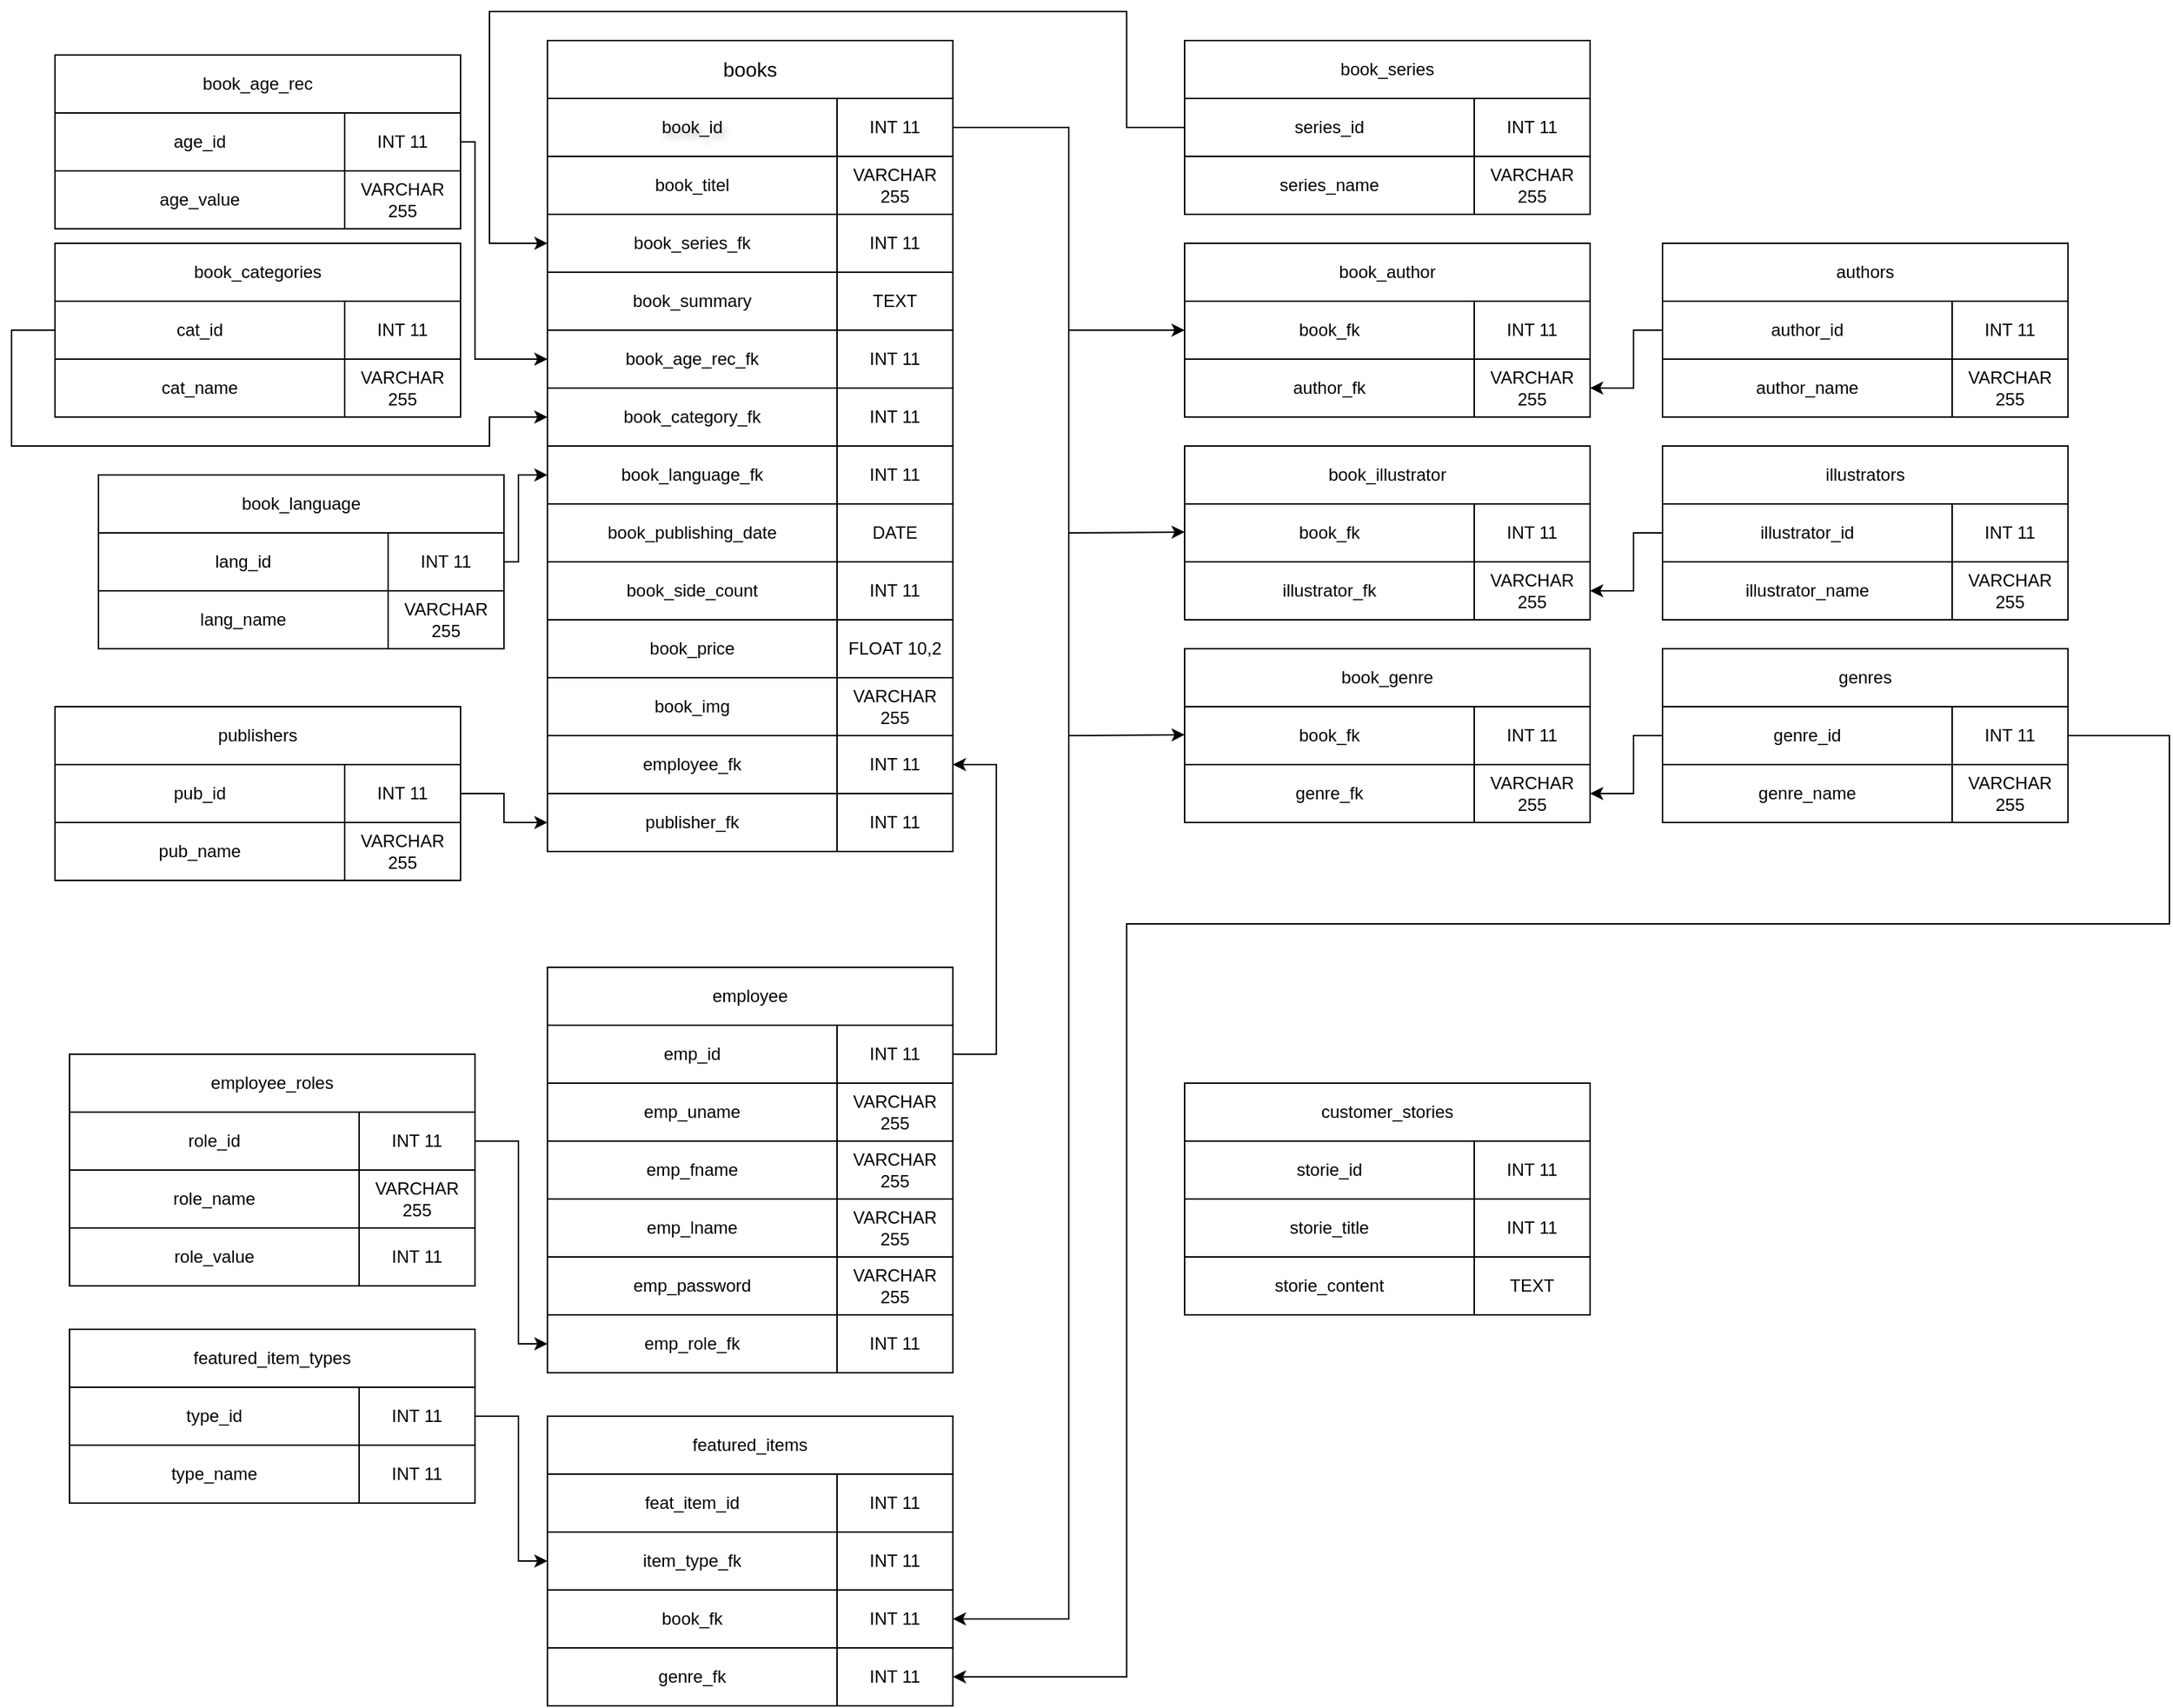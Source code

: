 <mxfile version="24.8.4">
  <diagram name="Page-1" id="GM40dVbvfgNcXeAkodNv">
    <mxGraphModel dx="1985" dy="929" grid="1" gridSize="10" guides="1" tooltips="1" connect="1" arrows="1" fold="1" page="1" pageScale="1" pageWidth="827" pageHeight="1169" math="0" shadow="0">
      <root>
        <mxCell id="0" />
        <mxCell id="1" parent="0" />
        <mxCell id="lu-ZIFMta7nP-iSTY2ae-159" value="" style="rounded=0;whiteSpace=wrap;html=1;" vertex="1" parent="1">
          <mxGeometry x="420" y="110" width="280" height="560" as="geometry" />
        </mxCell>
        <mxCell id="lu-ZIFMta7nP-iSTY2ae-160" value="&lt;font style=&quot;font-size: 14px;&quot;&gt;books&lt;/font&gt;" style="rounded=0;whiteSpace=wrap;html=1;movable=1;resizable=1;rotatable=1;deletable=1;editable=1;locked=0;connectable=1;" vertex="1" parent="1">
          <mxGeometry x="420" y="110" width="280" height="40" as="geometry" />
        </mxCell>
        <mxCell id="lu-ZIFMta7nP-iSTY2ae-161" value="book_id" style="rounded=0;whiteSpace=wrap;html=1;movable=1;resizable=1;rotatable=1;deletable=1;editable=1;locked=0;connectable=1;fontColor=#000000;textShadow=1;" vertex="1" parent="1">
          <mxGeometry x="420" y="150" width="200" height="40" as="geometry" />
        </mxCell>
        <mxCell id="lu-ZIFMta7nP-iSTY2ae-162" value="INT 11" style="rounded=0;whiteSpace=wrap;html=1;movable=1;resizable=1;rotatable=1;deletable=1;editable=1;locked=0;connectable=1;" vertex="1" parent="1">
          <mxGeometry x="620" y="150" width="80" height="40" as="geometry" />
        </mxCell>
        <mxCell id="lu-ZIFMta7nP-iSTY2ae-163" value="book_titel" style="rounded=0;whiteSpace=wrap;html=1;movable=1;resizable=1;rotatable=1;deletable=1;editable=1;locked=0;connectable=1;" vertex="1" parent="1">
          <mxGeometry x="420" y="190" width="200" height="40" as="geometry" />
        </mxCell>
        <mxCell id="lu-ZIFMta7nP-iSTY2ae-164" value="VARCHAR 255" style="rounded=0;whiteSpace=wrap;html=1;movable=1;resizable=1;rotatable=1;deletable=1;editable=1;locked=0;connectable=1;" vertex="1" parent="1">
          <mxGeometry x="620" y="190" width="80" height="40" as="geometry" />
        </mxCell>
        <mxCell id="lu-ZIFMta7nP-iSTY2ae-165" value="book_series_fk" style="rounded=0;whiteSpace=wrap;html=1;movable=1;resizable=1;rotatable=1;deletable=1;editable=1;locked=0;connectable=1;" vertex="1" parent="1">
          <mxGeometry x="420" y="230" width="200" height="40" as="geometry" />
        </mxCell>
        <mxCell id="lu-ZIFMta7nP-iSTY2ae-166" value="INT 11" style="rounded=0;whiteSpace=wrap;html=1;movable=1;resizable=1;rotatable=1;deletable=1;editable=1;locked=0;connectable=1;" vertex="1" parent="1">
          <mxGeometry x="620" y="230" width="80" height="40" as="geometry" />
        </mxCell>
        <mxCell id="lu-ZIFMta7nP-iSTY2ae-167" value="book_summary" style="rounded=0;whiteSpace=wrap;html=1;movable=1;resizable=1;rotatable=1;deletable=1;editable=1;locked=0;connectable=1;" vertex="1" parent="1">
          <mxGeometry x="420" y="270" width="200" height="40" as="geometry" />
        </mxCell>
        <mxCell id="lu-ZIFMta7nP-iSTY2ae-168" value="TEXT" style="rounded=0;whiteSpace=wrap;html=1;movable=1;resizable=1;rotatable=1;deletable=1;editable=1;locked=0;connectable=1;" vertex="1" parent="1">
          <mxGeometry x="620" y="270" width="80" height="40" as="geometry" />
        </mxCell>
        <mxCell id="lu-ZIFMta7nP-iSTY2ae-169" value="book_age_rec_fk" style="rounded=0;whiteSpace=wrap;html=1;movable=1;resizable=1;rotatable=1;deletable=1;editable=1;locked=0;connectable=1;" vertex="1" parent="1">
          <mxGeometry x="420" y="310" width="200" height="40" as="geometry" />
        </mxCell>
        <mxCell id="lu-ZIFMta7nP-iSTY2ae-170" value="INT 11" style="rounded=0;whiteSpace=wrap;html=1;movable=1;resizable=1;rotatable=1;deletable=1;editable=1;locked=0;connectable=1;" vertex="1" parent="1">
          <mxGeometry x="620" y="310" width="80" height="40" as="geometry" />
        </mxCell>
        <mxCell id="lu-ZIFMta7nP-iSTY2ae-171" value="book_category_fk" style="rounded=0;whiteSpace=wrap;html=1;movable=1;resizable=1;rotatable=1;deletable=1;editable=1;locked=0;connectable=1;" vertex="1" parent="1">
          <mxGeometry x="420" y="350" width="200" height="40" as="geometry" />
        </mxCell>
        <mxCell id="lu-ZIFMta7nP-iSTY2ae-172" value="INT 11" style="rounded=0;whiteSpace=wrap;html=1;movable=1;resizable=1;rotatable=1;deletable=1;editable=1;locked=0;connectable=1;" vertex="1" parent="1">
          <mxGeometry x="620" y="350" width="80" height="40" as="geometry" />
        </mxCell>
        <mxCell id="lu-ZIFMta7nP-iSTY2ae-173" value="book_language_fk" style="rounded=0;whiteSpace=wrap;html=1;movable=1;resizable=1;rotatable=1;deletable=1;editable=1;locked=0;connectable=1;" vertex="1" parent="1">
          <mxGeometry x="420" y="390" width="200" height="40" as="geometry" />
        </mxCell>
        <mxCell id="lu-ZIFMta7nP-iSTY2ae-174" value="INT 11" style="rounded=0;whiteSpace=wrap;html=1;movable=1;resizable=1;rotatable=1;deletable=1;editable=1;locked=0;connectable=1;" vertex="1" parent="1">
          <mxGeometry x="620" y="390" width="80" height="40" as="geometry" />
        </mxCell>
        <mxCell id="lu-ZIFMta7nP-iSTY2ae-175" value="book_publishing_date" style="rounded=0;whiteSpace=wrap;html=1;movable=1;resizable=1;rotatable=1;deletable=1;editable=1;locked=0;connectable=1;" vertex="1" parent="1">
          <mxGeometry x="420" y="430" width="200" height="40" as="geometry" />
        </mxCell>
        <mxCell id="lu-ZIFMta7nP-iSTY2ae-176" value="DATE" style="rounded=0;whiteSpace=wrap;html=1;movable=1;resizable=1;rotatable=1;deletable=1;editable=1;locked=0;connectable=1;" vertex="1" parent="1">
          <mxGeometry x="620" y="430" width="80" height="40" as="geometry" />
        </mxCell>
        <mxCell id="lu-ZIFMta7nP-iSTY2ae-177" value="book_side_count" style="rounded=0;whiteSpace=wrap;html=1;movable=1;resizable=1;rotatable=1;deletable=1;editable=1;locked=0;connectable=1;" vertex="1" parent="1">
          <mxGeometry x="420" y="470" width="200" height="40" as="geometry" />
        </mxCell>
        <mxCell id="lu-ZIFMta7nP-iSTY2ae-178" value="INT 11" style="rounded=0;whiteSpace=wrap;html=1;movable=1;resizable=1;rotatable=1;deletable=1;editable=1;locked=0;connectable=1;" vertex="1" parent="1">
          <mxGeometry x="620" y="470" width="80" height="40" as="geometry" />
        </mxCell>
        <mxCell id="lu-ZIFMta7nP-iSTY2ae-179" value="book_price" style="rounded=0;whiteSpace=wrap;html=1;movable=1;resizable=1;rotatable=1;deletable=1;editable=1;locked=0;connectable=1;" vertex="1" parent="1">
          <mxGeometry x="420" y="510" width="200" height="40" as="geometry" />
        </mxCell>
        <mxCell id="lu-ZIFMta7nP-iSTY2ae-180" value="FLOAT 10,2" style="rounded=0;whiteSpace=wrap;html=1;movable=1;resizable=1;rotatable=1;deletable=1;editable=1;locked=0;connectable=1;" vertex="1" parent="1">
          <mxGeometry x="620" y="510" width="80" height="40" as="geometry" />
        </mxCell>
        <mxCell id="lu-ZIFMta7nP-iSTY2ae-181" value="book_img" style="rounded=0;whiteSpace=wrap;html=1;movable=1;resizable=1;rotatable=1;deletable=1;editable=1;locked=0;connectable=1;" vertex="1" parent="1">
          <mxGeometry x="420" y="550" width="200" height="40" as="geometry" />
        </mxCell>
        <mxCell id="lu-ZIFMta7nP-iSTY2ae-182" value="VARCHAR 255" style="rounded=0;whiteSpace=wrap;html=1;movable=1;resizable=1;rotatable=1;deletable=1;editable=1;locked=0;connectable=1;" vertex="1" parent="1">
          <mxGeometry x="620" y="550" width="80" height="40" as="geometry" />
        </mxCell>
        <mxCell id="lu-ZIFMta7nP-iSTY2ae-183" value="" style="rounded=0;whiteSpace=wrap;html=1;" vertex="1" parent="1">
          <mxGeometry x="860" y="110" width="280" height="120" as="geometry" />
        </mxCell>
        <mxCell id="lu-ZIFMta7nP-iSTY2ae-184" value="series_id" style="rounded=0;whiteSpace=wrap;html=1;" vertex="1" parent="1">
          <mxGeometry x="860" y="150" width="200" height="40" as="geometry" />
        </mxCell>
        <mxCell id="lu-ZIFMta7nP-iSTY2ae-185" value="book_series" style="rounded=0;whiteSpace=wrap;html=1;" vertex="1" parent="1">
          <mxGeometry x="860" y="110" width="280" height="40" as="geometry" />
        </mxCell>
        <mxCell id="lu-ZIFMta7nP-iSTY2ae-186" value="INT 11" style="rounded=0;whiteSpace=wrap;html=1;" vertex="1" parent="1">
          <mxGeometry x="1060" y="150" width="80" height="40" as="geometry" />
        </mxCell>
        <mxCell id="lu-ZIFMta7nP-iSTY2ae-187" value="series_name" style="rounded=0;whiteSpace=wrap;html=1;" vertex="1" parent="1">
          <mxGeometry x="860" y="190" width="200" height="40" as="geometry" />
        </mxCell>
        <mxCell id="lu-ZIFMta7nP-iSTY2ae-188" value="VARCHAR 255" style="rounded=0;whiteSpace=wrap;html=1;" vertex="1" parent="1">
          <mxGeometry x="1060" y="190" width="80" height="40" as="geometry" />
        </mxCell>
        <mxCell id="lu-ZIFMta7nP-iSTY2ae-189" value="" style="rounded=0;whiteSpace=wrap;html=1;" vertex="1" parent="1">
          <mxGeometry x="1190" y="250" width="280" height="120" as="geometry" />
        </mxCell>
        <mxCell id="lu-ZIFMta7nP-iSTY2ae-190" value="author_id" style="rounded=0;whiteSpace=wrap;html=1;" vertex="1" parent="1">
          <mxGeometry x="1190" y="290" width="200" height="40" as="geometry" />
        </mxCell>
        <mxCell id="lu-ZIFMta7nP-iSTY2ae-191" value="authors" style="rounded=0;whiteSpace=wrap;html=1;" vertex="1" parent="1">
          <mxGeometry x="1190" y="250" width="280" height="40" as="geometry" />
        </mxCell>
        <mxCell id="lu-ZIFMta7nP-iSTY2ae-192" value="INT 11" style="rounded=0;whiteSpace=wrap;html=1;" vertex="1" parent="1">
          <mxGeometry x="1390" y="290" width="80" height="40" as="geometry" />
        </mxCell>
        <mxCell id="lu-ZIFMta7nP-iSTY2ae-193" value="author_name" style="rounded=0;whiteSpace=wrap;html=1;" vertex="1" parent="1">
          <mxGeometry x="1190" y="330" width="200" height="40" as="geometry" />
        </mxCell>
        <mxCell id="lu-ZIFMta7nP-iSTY2ae-194" value="VARCHAR 255" style="rounded=0;whiteSpace=wrap;html=1;" vertex="1" parent="1">
          <mxGeometry x="1390" y="330" width="80" height="40" as="geometry" />
        </mxCell>
        <mxCell id="lu-ZIFMta7nP-iSTY2ae-195" value="" style="endArrow=classic;html=1;rounded=0;exitX=0;exitY=0.5;exitDx=0;exitDy=0;entryX=0;entryY=0.5;entryDx=0;entryDy=0;" edge="1" parent="1" source="lu-ZIFMta7nP-iSTY2ae-184" target="lu-ZIFMta7nP-iSTY2ae-165">
          <mxGeometry width="50" height="50" relative="1" as="geometry">
            <mxPoint x="830" y="270" as="sourcePoint" />
            <mxPoint x="690" y="70" as="targetPoint" />
            <Array as="points">
              <mxPoint x="820" y="170" />
              <mxPoint x="820" y="90" />
              <mxPoint x="380" y="90" />
              <mxPoint x="380" y="250" />
            </Array>
          </mxGeometry>
        </mxCell>
        <mxCell id="lu-ZIFMta7nP-iSTY2ae-196" value="" style="rounded=0;whiteSpace=wrap;html=1;" vertex="1" parent="1">
          <mxGeometry x="860" y="390" width="280" height="120" as="geometry" />
        </mxCell>
        <mxCell id="lu-ZIFMta7nP-iSTY2ae-197" value="book_fk" style="rounded=0;whiteSpace=wrap;html=1;" vertex="1" parent="1">
          <mxGeometry x="860" y="430" width="200" height="40" as="geometry" />
        </mxCell>
        <mxCell id="lu-ZIFMta7nP-iSTY2ae-198" value="book_illustrator" style="rounded=0;whiteSpace=wrap;html=1;" vertex="1" parent="1">
          <mxGeometry x="860" y="390" width="280" height="40" as="geometry" />
        </mxCell>
        <mxCell id="lu-ZIFMta7nP-iSTY2ae-199" value="INT 11" style="rounded=0;whiteSpace=wrap;html=1;" vertex="1" parent="1">
          <mxGeometry x="1060" y="430" width="80" height="40" as="geometry" />
        </mxCell>
        <mxCell id="lu-ZIFMta7nP-iSTY2ae-200" value="illustrator_fk" style="rounded=0;whiteSpace=wrap;html=1;" vertex="1" parent="1">
          <mxGeometry x="860" y="470" width="200" height="40" as="geometry" />
        </mxCell>
        <mxCell id="lu-ZIFMta7nP-iSTY2ae-201" value="VARCHAR 255" style="rounded=0;whiteSpace=wrap;html=1;" vertex="1" parent="1">
          <mxGeometry x="1060" y="470" width="80" height="40" as="geometry" />
        </mxCell>
        <mxCell id="lu-ZIFMta7nP-iSTY2ae-202" value="" style="rounded=0;whiteSpace=wrap;html=1;" vertex="1" parent="1">
          <mxGeometry x="860" y="250" width="280" height="120" as="geometry" />
        </mxCell>
        <mxCell id="lu-ZIFMta7nP-iSTY2ae-203" value="book_fk" style="rounded=0;whiteSpace=wrap;html=1;" vertex="1" parent="1">
          <mxGeometry x="860" y="290" width="200" height="40" as="geometry" />
        </mxCell>
        <mxCell id="lu-ZIFMta7nP-iSTY2ae-204" value="book_author" style="rounded=0;whiteSpace=wrap;html=1;" vertex="1" parent="1">
          <mxGeometry x="860" y="250" width="280" height="40" as="geometry" />
        </mxCell>
        <mxCell id="lu-ZIFMta7nP-iSTY2ae-205" value="INT 11" style="rounded=0;whiteSpace=wrap;html=1;" vertex="1" parent="1">
          <mxGeometry x="1060" y="290" width="80" height="40" as="geometry" />
        </mxCell>
        <mxCell id="lu-ZIFMta7nP-iSTY2ae-206" value="author_fk" style="rounded=0;whiteSpace=wrap;html=1;" vertex="1" parent="1">
          <mxGeometry x="860" y="330" width="200" height="40" as="geometry" />
        </mxCell>
        <mxCell id="lu-ZIFMta7nP-iSTY2ae-207" value="VARCHAR 255" style="rounded=0;whiteSpace=wrap;html=1;" vertex="1" parent="1">
          <mxGeometry x="1060" y="330" width="80" height="40" as="geometry" />
        </mxCell>
        <mxCell id="lu-ZIFMta7nP-iSTY2ae-208" value="" style="endArrow=classic;html=1;rounded=0;entryX=1;entryY=0.5;entryDx=0;entryDy=0;exitX=0;exitY=0.5;exitDx=0;exitDy=0;" edge="1" parent="1" source="lu-ZIFMta7nP-iSTY2ae-190" target="lu-ZIFMta7nP-iSTY2ae-207">
          <mxGeometry width="50" height="50" relative="1" as="geometry">
            <mxPoint x="790" y="370" as="sourcePoint" />
            <mxPoint x="840" y="320" as="targetPoint" />
            <Array as="points">
              <mxPoint x="1170" y="310" />
              <mxPoint x="1170" y="350" />
            </Array>
          </mxGeometry>
        </mxCell>
        <mxCell id="lu-ZIFMta7nP-iSTY2ae-209" value="" style="rounded=0;whiteSpace=wrap;html=1;" vertex="1" parent="1">
          <mxGeometry x="1190" y="390" width="280" height="120" as="geometry" />
        </mxCell>
        <mxCell id="lu-ZIFMta7nP-iSTY2ae-210" value="illustrator_id" style="rounded=0;whiteSpace=wrap;html=1;" vertex="1" parent="1">
          <mxGeometry x="1190" y="430" width="200" height="40" as="geometry" />
        </mxCell>
        <mxCell id="lu-ZIFMta7nP-iSTY2ae-211" value="illustrators" style="rounded=0;whiteSpace=wrap;html=1;" vertex="1" parent="1">
          <mxGeometry x="1190" y="390" width="280" height="40" as="geometry" />
        </mxCell>
        <mxCell id="lu-ZIFMta7nP-iSTY2ae-212" value="INT 11" style="rounded=0;whiteSpace=wrap;html=1;" vertex="1" parent="1">
          <mxGeometry x="1390" y="430" width="80" height="40" as="geometry" />
        </mxCell>
        <mxCell id="lu-ZIFMta7nP-iSTY2ae-213" value="illustrator_name" style="rounded=0;whiteSpace=wrap;html=1;" vertex="1" parent="1">
          <mxGeometry x="1190" y="470" width="200" height="40" as="geometry" />
        </mxCell>
        <mxCell id="lu-ZIFMta7nP-iSTY2ae-214" value="VARCHAR 255" style="rounded=0;whiteSpace=wrap;html=1;" vertex="1" parent="1">
          <mxGeometry x="1390" y="470" width="80" height="40" as="geometry" />
        </mxCell>
        <mxCell id="lu-ZIFMta7nP-iSTY2ae-215" value="" style="endArrow=none;html=1;rounded=0;" edge="1" parent="1">
          <mxGeometry width="50" height="50" relative="1" as="geometry">
            <mxPoint x="700" y="170" as="sourcePoint" />
            <mxPoint x="780" y="350" as="targetPoint" />
            <Array as="points">
              <mxPoint x="780" y="170" />
            </Array>
          </mxGeometry>
        </mxCell>
        <mxCell id="lu-ZIFMta7nP-iSTY2ae-216" value="" style="endArrow=classic;html=1;rounded=0;entryX=0;entryY=0.5;entryDx=0;entryDy=0;" edge="1" parent="1" target="lu-ZIFMta7nP-iSTY2ae-203">
          <mxGeometry width="50" height="50" relative="1" as="geometry">
            <mxPoint x="780" y="310" as="sourcePoint" />
            <mxPoint x="760" y="410" as="targetPoint" />
          </mxGeometry>
        </mxCell>
        <mxCell id="lu-ZIFMta7nP-iSTY2ae-217" value="" style="endArrow=classic;html=1;rounded=0;entryX=0;entryY=0.5;entryDx=0;entryDy=0;" edge="1" parent="1">
          <mxGeometry width="50" height="50" relative="1" as="geometry">
            <mxPoint x="780" y="350" as="sourcePoint" />
            <mxPoint x="860" y="449.41" as="targetPoint" />
            <Array as="points">
              <mxPoint x="780" y="450" />
            </Array>
          </mxGeometry>
        </mxCell>
        <mxCell id="lu-ZIFMta7nP-iSTY2ae-218" value="" style="endArrow=classic;html=1;rounded=0;entryX=1;entryY=0.5;entryDx=0;entryDy=0;exitX=0;exitY=0.5;exitDx=0;exitDy=0;" edge="1" parent="1" source="lu-ZIFMta7nP-iSTY2ae-210" target="lu-ZIFMta7nP-iSTY2ae-201">
          <mxGeometry width="50" height="50" relative="1" as="geometry">
            <mxPoint x="800" y="330" as="sourcePoint" />
            <mxPoint x="880" y="330" as="targetPoint" />
            <Array as="points">
              <mxPoint x="1170" y="450" />
              <mxPoint x="1170" y="490" />
            </Array>
          </mxGeometry>
        </mxCell>
        <mxCell id="lu-ZIFMta7nP-iSTY2ae-219" value="" style="rounded=0;whiteSpace=wrap;html=1;" vertex="1" parent="1">
          <mxGeometry x="80" y="120" width="280" height="120" as="geometry" />
        </mxCell>
        <mxCell id="lu-ZIFMta7nP-iSTY2ae-220" value="age_id" style="rounded=0;whiteSpace=wrap;html=1;" vertex="1" parent="1">
          <mxGeometry x="80" y="160" width="200" height="40" as="geometry" />
        </mxCell>
        <mxCell id="lu-ZIFMta7nP-iSTY2ae-221" value="book_age_rec" style="rounded=0;whiteSpace=wrap;html=1;" vertex="1" parent="1">
          <mxGeometry x="80" y="120" width="280" height="40" as="geometry" />
        </mxCell>
        <mxCell id="lu-ZIFMta7nP-iSTY2ae-222" value="INT 11" style="rounded=0;whiteSpace=wrap;html=1;" vertex="1" parent="1">
          <mxGeometry x="280" y="160" width="80" height="40" as="geometry" />
        </mxCell>
        <mxCell id="lu-ZIFMta7nP-iSTY2ae-223" value="age_value" style="rounded=0;whiteSpace=wrap;html=1;" vertex="1" parent="1">
          <mxGeometry x="80" y="200" width="200" height="40" as="geometry" />
        </mxCell>
        <mxCell id="lu-ZIFMta7nP-iSTY2ae-224" value="VARCHAR 255" style="rounded=0;whiteSpace=wrap;html=1;" vertex="1" parent="1">
          <mxGeometry x="280" y="200" width="80" height="40" as="geometry" />
        </mxCell>
        <mxCell id="lu-ZIFMta7nP-iSTY2ae-225" value="" style="endArrow=classic;html=1;rounded=0;entryX=0;entryY=0.5;entryDx=0;entryDy=0;exitX=1;exitY=0.5;exitDx=0;exitDy=0;" edge="1" parent="1" source="lu-ZIFMta7nP-iSTY2ae-222" target="lu-ZIFMta7nP-iSTY2ae-169">
          <mxGeometry width="50" height="50" relative="1" as="geometry">
            <mxPoint x="590" y="520" as="sourcePoint" />
            <mxPoint x="640" y="470" as="targetPoint" />
            <Array as="points">
              <mxPoint x="370" y="180" />
              <mxPoint x="370" y="330" />
            </Array>
          </mxGeometry>
        </mxCell>
        <mxCell id="lu-ZIFMta7nP-iSTY2ae-226" value="" style="rounded=0;whiteSpace=wrap;html=1;" vertex="1" parent="1">
          <mxGeometry x="860" y="530" width="280" height="120" as="geometry" />
        </mxCell>
        <mxCell id="lu-ZIFMta7nP-iSTY2ae-227" value="book_fk" style="rounded=0;whiteSpace=wrap;html=1;" vertex="1" parent="1">
          <mxGeometry x="860" y="570" width="200" height="40" as="geometry" />
        </mxCell>
        <mxCell id="lu-ZIFMta7nP-iSTY2ae-228" value="book_genre" style="rounded=0;whiteSpace=wrap;html=1;" vertex="1" parent="1">
          <mxGeometry x="860" y="530" width="280" height="40" as="geometry" />
        </mxCell>
        <mxCell id="lu-ZIFMta7nP-iSTY2ae-229" value="INT 11" style="rounded=0;whiteSpace=wrap;html=1;" vertex="1" parent="1">
          <mxGeometry x="1060" y="570" width="80" height="40" as="geometry" />
        </mxCell>
        <mxCell id="lu-ZIFMta7nP-iSTY2ae-230" value="genre_fk" style="rounded=0;whiteSpace=wrap;html=1;" vertex="1" parent="1">
          <mxGeometry x="860" y="610" width="200" height="40" as="geometry" />
        </mxCell>
        <mxCell id="lu-ZIFMta7nP-iSTY2ae-231" value="VARCHAR 255" style="rounded=0;whiteSpace=wrap;html=1;" vertex="1" parent="1">
          <mxGeometry x="1060" y="610" width="80" height="40" as="geometry" />
        </mxCell>
        <mxCell id="lu-ZIFMta7nP-iSTY2ae-232" value="" style="rounded=0;whiteSpace=wrap;html=1;" vertex="1" parent="1">
          <mxGeometry x="1190" y="530" width="280" height="120" as="geometry" />
        </mxCell>
        <mxCell id="lu-ZIFMta7nP-iSTY2ae-233" value="genre_id" style="rounded=0;whiteSpace=wrap;html=1;" vertex="1" parent="1">
          <mxGeometry x="1190" y="570" width="200" height="40" as="geometry" />
        </mxCell>
        <mxCell id="lu-ZIFMta7nP-iSTY2ae-234" value="genres" style="rounded=0;whiteSpace=wrap;html=1;" vertex="1" parent="1">
          <mxGeometry x="1190" y="530" width="280" height="40" as="geometry" />
        </mxCell>
        <mxCell id="lu-ZIFMta7nP-iSTY2ae-235" value="INT 11" style="rounded=0;whiteSpace=wrap;html=1;" vertex="1" parent="1">
          <mxGeometry x="1390" y="570" width="80" height="40" as="geometry" />
        </mxCell>
        <mxCell id="lu-ZIFMta7nP-iSTY2ae-236" value="genre_name" style="rounded=0;whiteSpace=wrap;html=1;" vertex="1" parent="1">
          <mxGeometry x="1190" y="610" width="200" height="40" as="geometry" />
        </mxCell>
        <mxCell id="lu-ZIFMta7nP-iSTY2ae-237" value="VARCHAR 255" style="rounded=0;whiteSpace=wrap;html=1;" vertex="1" parent="1">
          <mxGeometry x="1390" y="610" width="80" height="40" as="geometry" />
        </mxCell>
        <mxCell id="lu-ZIFMta7nP-iSTY2ae-238" value="" style="endArrow=classic;html=1;rounded=0;entryX=1;entryY=0.5;entryDx=0;entryDy=0;exitX=0;exitY=0.5;exitDx=0;exitDy=0;" edge="1" parent="1" source="lu-ZIFMta7nP-iSTY2ae-233" target="lu-ZIFMta7nP-iSTY2ae-231">
          <mxGeometry width="50" height="50" relative="1" as="geometry">
            <mxPoint x="800" y="470" as="sourcePoint" />
            <mxPoint x="880" y="470" as="targetPoint" />
            <Array as="points">
              <mxPoint x="1170" y="590" />
              <mxPoint x="1170" y="630" />
            </Array>
          </mxGeometry>
        </mxCell>
        <mxCell id="lu-ZIFMta7nP-iSTY2ae-239" value="" style="rounded=0;whiteSpace=wrap;html=1;" vertex="1" parent="1">
          <mxGeometry x="80" y="570" width="280" height="120" as="geometry" />
        </mxCell>
        <mxCell id="lu-ZIFMta7nP-iSTY2ae-240" value="pub_id" style="rounded=0;whiteSpace=wrap;html=1;" vertex="1" parent="1">
          <mxGeometry x="80" y="610" width="200" height="40" as="geometry" />
        </mxCell>
        <mxCell id="lu-ZIFMta7nP-iSTY2ae-241" value="publishers" style="rounded=0;whiteSpace=wrap;html=1;" vertex="1" parent="1">
          <mxGeometry x="80" y="570" width="280" height="40" as="geometry" />
        </mxCell>
        <mxCell id="lu-ZIFMta7nP-iSTY2ae-242" value="INT 11" style="rounded=0;whiteSpace=wrap;html=1;" vertex="1" parent="1">
          <mxGeometry x="280" y="610" width="80" height="40" as="geometry" />
        </mxCell>
        <mxCell id="lu-ZIFMta7nP-iSTY2ae-243" value="pub_name" style="rounded=0;whiteSpace=wrap;html=1;" vertex="1" parent="1">
          <mxGeometry x="80" y="650" width="200" height="40" as="geometry" />
        </mxCell>
        <mxCell id="lu-ZIFMta7nP-iSTY2ae-244" value="VARCHAR 255" style="rounded=0;whiteSpace=wrap;html=1;" vertex="1" parent="1">
          <mxGeometry x="280" y="650" width="80" height="40" as="geometry" />
        </mxCell>
        <mxCell id="lu-ZIFMta7nP-iSTY2ae-245" value="" style="endArrow=classic;html=1;rounded=0;entryX=0;entryY=0.5;entryDx=0;entryDy=0;" edge="1" parent="1">
          <mxGeometry width="50" height="50" relative="1" as="geometry">
            <mxPoint x="780" y="450" as="sourcePoint" />
            <mxPoint x="860" y="589.41" as="targetPoint" />
            <Array as="points">
              <mxPoint x="780" y="590" />
            </Array>
          </mxGeometry>
        </mxCell>
        <mxCell id="lu-ZIFMta7nP-iSTY2ae-246" value="" style="rounded=0;whiteSpace=wrap;html=1;" vertex="1" parent="1">
          <mxGeometry x="110" y="410" width="280" height="120" as="geometry" />
        </mxCell>
        <mxCell id="lu-ZIFMta7nP-iSTY2ae-247" value="lang_id" style="rounded=0;whiteSpace=wrap;html=1;" vertex="1" parent="1">
          <mxGeometry x="110" y="450" width="200" height="40" as="geometry" />
        </mxCell>
        <mxCell id="lu-ZIFMta7nP-iSTY2ae-248" value="book_language" style="rounded=0;whiteSpace=wrap;html=1;" vertex="1" parent="1">
          <mxGeometry x="110" y="410" width="280" height="40" as="geometry" />
        </mxCell>
        <mxCell id="lu-ZIFMta7nP-iSTY2ae-249" value="INT 11" style="rounded=0;whiteSpace=wrap;html=1;" vertex="1" parent="1">
          <mxGeometry x="310" y="450" width="80" height="40" as="geometry" />
        </mxCell>
        <mxCell id="lu-ZIFMta7nP-iSTY2ae-250" value="lang_name" style="rounded=0;whiteSpace=wrap;html=1;" vertex="1" parent="1">
          <mxGeometry x="110" y="490" width="200" height="40" as="geometry" />
        </mxCell>
        <mxCell id="lu-ZIFMta7nP-iSTY2ae-251" value="VARCHAR 255" style="rounded=0;whiteSpace=wrap;html=1;" vertex="1" parent="1">
          <mxGeometry x="310" y="490" width="80" height="40" as="geometry" />
        </mxCell>
        <mxCell id="lu-ZIFMta7nP-iSTY2ae-252" value="" style="endArrow=classic;html=1;rounded=0;entryX=0;entryY=0.5;entryDx=0;entryDy=0;exitX=1;exitY=0.5;exitDx=0;exitDy=0;" edge="1" parent="1" source="lu-ZIFMta7nP-iSTY2ae-249" target="lu-ZIFMta7nP-iSTY2ae-173">
          <mxGeometry width="50" height="50" relative="1" as="geometry">
            <mxPoint x="400" y="340" as="sourcePoint" />
            <mxPoint x="430" y="340" as="targetPoint" />
            <Array as="points">
              <mxPoint x="400" y="470" />
              <mxPoint x="400" y="410" />
            </Array>
          </mxGeometry>
        </mxCell>
        <mxCell id="lu-ZIFMta7nP-iSTY2ae-253" value="" style="rounded=0;whiteSpace=wrap;html=1;" vertex="1" parent="1">
          <mxGeometry x="420" y="750" width="280" height="280" as="geometry" />
        </mxCell>
        <mxCell id="lu-ZIFMta7nP-iSTY2ae-254" value="emp_id" style="rounded=0;whiteSpace=wrap;html=1;" vertex="1" parent="1">
          <mxGeometry x="420" y="790" width="200" height="40" as="geometry" />
        </mxCell>
        <mxCell id="lu-ZIFMta7nP-iSTY2ae-255" value="employee" style="rounded=0;whiteSpace=wrap;html=1;" vertex="1" parent="1">
          <mxGeometry x="420" y="750" width="280" height="40" as="geometry" />
        </mxCell>
        <mxCell id="lu-ZIFMta7nP-iSTY2ae-256" value="INT 11" style="rounded=0;whiteSpace=wrap;html=1;" vertex="1" parent="1">
          <mxGeometry x="620" y="790" width="80" height="40" as="geometry" />
        </mxCell>
        <mxCell id="lu-ZIFMta7nP-iSTY2ae-257" value="emp_uname" style="rounded=0;whiteSpace=wrap;html=1;" vertex="1" parent="1">
          <mxGeometry x="420" y="830" width="200" height="40" as="geometry" />
        </mxCell>
        <mxCell id="lu-ZIFMta7nP-iSTY2ae-258" value="VARCHAR 255" style="rounded=0;whiteSpace=wrap;html=1;" vertex="1" parent="1">
          <mxGeometry x="620" y="830" width="80" height="40" as="geometry" />
        </mxCell>
        <mxCell id="lu-ZIFMta7nP-iSTY2ae-259" value="emp_fname" style="rounded=0;whiteSpace=wrap;html=1;" vertex="1" parent="1">
          <mxGeometry x="420" y="870" width="200" height="40" as="geometry" />
        </mxCell>
        <mxCell id="lu-ZIFMta7nP-iSTY2ae-260" value="VARCHAR 255" style="rounded=0;whiteSpace=wrap;html=1;" vertex="1" parent="1">
          <mxGeometry x="620" y="870" width="80" height="40" as="geometry" />
        </mxCell>
        <mxCell id="lu-ZIFMta7nP-iSTY2ae-261" value="emp_lname" style="rounded=0;whiteSpace=wrap;html=1;" vertex="1" parent="1">
          <mxGeometry x="420" y="910" width="200" height="40" as="geometry" />
        </mxCell>
        <mxCell id="lu-ZIFMta7nP-iSTY2ae-262" value="VARCHAR 255" style="rounded=0;whiteSpace=wrap;html=1;" vertex="1" parent="1">
          <mxGeometry x="620" y="910" width="80" height="40" as="geometry" />
        </mxCell>
        <mxCell id="lu-ZIFMta7nP-iSTY2ae-263" value="emp_password" style="rounded=0;whiteSpace=wrap;html=1;" vertex="1" parent="1">
          <mxGeometry x="420" y="950" width="200" height="40" as="geometry" />
        </mxCell>
        <mxCell id="lu-ZIFMta7nP-iSTY2ae-264" value="VARCHAR 255" style="rounded=0;whiteSpace=wrap;html=1;" vertex="1" parent="1">
          <mxGeometry x="620" y="950" width="80" height="40" as="geometry" />
        </mxCell>
        <mxCell id="lu-ZIFMta7nP-iSTY2ae-265" value="emp_role_fk" style="rounded=0;whiteSpace=wrap;html=1;" vertex="1" parent="1">
          <mxGeometry x="420" y="990" width="200" height="40" as="geometry" />
        </mxCell>
        <mxCell id="lu-ZIFMta7nP-iSTY2ae-266" value="INT 11" style="rounded=0;whiteSpace=wrap;html=1;" vertex="1" parent="1">
          <mxGeometry x="620" y="990" width="80" height="40" as="geometry" />
        </mxCell>
        <mxCell id="lu-ZIFMta7nP-iSTY2ae-267" value="" style="rounded=0;whiteSpace=wrap;html=1;" vertex="1" parent="1">
          <mxGeometry x="90" y="810" width="280" height="160" as="geometry" />
        </mxCell>
        <mxCell id="lu-ZIFMta7nP-iSTY2ae-268" value="role_id" style="rounded=0;whiteSpace=wrap;html=1;" vertex="1" parent="1">
          <mxGeometry x="90" y="850" width="200" height="40" as="geometry" />
        </mxCell>
        <mxCell id="lu-ZIFMta7nP-iSTY2ae-269" value="employee_roles" style="rounded=0;whiteSpace=wrap;html=1;" vertex="1" parent="1">
          <mxGeometry x="90" y="810" width="280" height="40" as="geometry" />
        </mxCell>
        <mxCell id="lu-ZIFMta7nP-iSTY2ae-270" value="" style="edgeStyle=orthogonalEdgeStyle;rounded=0;orthogonalLoop=1;jettySize=auto;html=1;entryX=0;entryY=0.5;entryDx=0;entryDy=0;" edge="1" parent="1" source="lu-ZIFMta7nP-iSTY2ae-271" target="lu-ZIFMta7nP-iSTY2ae-265">
          <mxGeometry relative="1" as="geometry">
            <Array as="points">
              <mxPoint x="400" y="870" />
              <mxPoint x="400" y="1010" />
            </Array>
          </mxGeometry>
        </mxCell>
        <mxCell id="lu-ZIFMta7nP-iSTY2ae-271" value="INT 11" style="rounded=0;whiteSpace=wrap;html=1;" vertex="1" parent="1">
          <mxGeometry x="290" y="850" width="80" height="40" as="geometry" />
        </mxCell>
        <mxCell id="lu-ZIFMta7nP-iSTY2ae-272" value="role_name" style="rounded=0;whiteSpace=wrap;html=1;" vertex="1" parent="1">
          <mxGeometry x="90" y="890" width="200" height="40" as="geometry" />
        </mxCell>
        <mxCell id="lu-ZIFMta7nP-iSTY2ae-273" value="VARCHAR 255" style="rounded=0;whiteSpace=wrap;html=1;" vertex="1" parent="1">
          <mxGeometry x="290" y="890" width="80" height="40" as="geometry" />
        </mxCell>
        <mxCell id="lu-ZIFMta7nP-iSTY2ae-274" value="role_value" style="rounded=0;whiteSpace=wrap;html=1;" vertex="1" parent="1">
          <mxGeometry x="90" y="930" width="200" height="40" as="geometry" />
        </mxCell>
        <mxCell id="lu-ZIFMta7nP-iSTY2ae-275" value="INT 11" style="rounded=0;whiteSpace=wrap;html=1;" vertex="1" parent="1">
          <mxGeometry x="290" y="930" width="80" height="40" as="geometry" />
        </mxCell>
        <mxCell id="lu-ZIFMta7nP-iSTY2ae-276" value="" style="endArrow=classic;html=1;rounded=0;entryX=1;entryY=0.5;entryDx=0;entryDy=0;exitX=1;exitY=0.5;exitDx=0;exitDy=0;" edge="1" parent="1" source="lu-ZIFMta7nP-iSTY2ae-256" target="lu-ZIFMta7nP-iSTY2ae-309">
          <mxGeometry width="50" height="50" relative="1" as="geometry">
            <mxPoint x="570" y="520" as="sourcePoint" />
            <mxPoint x="620" y="470" as="targetPoint" />
            <Array as="points">
              <mxPoint x="730" y="810" />
              <mxPoint x="730" y="610" />
            </Array>
          </mxGeometry>
        </mxCell>
        <mxCell id="lu-ZIFMta7nP-iSTY2ae-277" value="" style="rounded=0;whiteSpace=wrap;html=1;" vertex="1" parent="1">
          <mxGeometry x="860" y="830" width="280" height="160" as="geometry" />
        </mxCell>
        <mxCell id="lu-ZIFMta7nP-iSTY2ae-278" value="customer_stories" style="rounded=0;whiteSpace=wrap;html=1;" vertex="1" parent="1">
          <mxGeometry x="860" y="830" width="280" height="40" as="geometry" />
        </mxCell>
        <mxCell id="lu-ZIFMta7nP-iSTY2ae-279" value="storie_id" style="rounded=0;whiteSpace=wrap;html=1;" vertex="1" parent="1">
          <mxGeometry x="860" y="870" width="200" height="40" as="geometry" />
        </mxCell>
        <mxCell id="lu-ZIFMta7nP-iSTY2ae-280" value="INT 11" style="rounded=0;whiteSpace=wrap;html=1;" vertex="1" parent="1">
          <mxGeometry x="1060" y="870" width="80" height="40" as="geometry" />
        </mxCell>
        <mxCell id="lu-ZIFMta7nP-iSTY2ae-281" value="storie_title" style="rounded=0;whiteSpace=wrap;html=1;" vertex="1" parent="1">
          <mxGeometry x="860" y="910" width="200" height="40" as="geometry" />
        </mxCell>
        <mxCell id="lu-ZIFMta7nP-iSTY2ae-282" value="INT 11" style="rounded=0;whiteSpace=wrap;html=1;" vertex="1" parent="1">
          <mxGeometry x="1060" y="910" width="80" height="40" as="geometry" />
        </mxCell>
        <mxCell id="lu-ZIFMta7nP-iSTY2ae-283" value="storie_content" style="rounded=0;whiteSpace=wrap;html=1;" vertex="1" parent="1">
          <mxGeometry x="860" y="950" width="200" height="40" as="geometry" />
        </mxCell>
        <mxCell id="lu-ZIFMta7nP-iSTY2ae-284" value="TEXT" style="rounded=0;whiteSpace=wrap;html=1;" vertex="1" parent="1">
          <mxGeometry x="1060" y="950" width="80" height="40" as="geometry" />
        </mxCell>
        <mxCell id="lu-ZIFMta7nP-iSTY2ae-285" value="" style="rounded=0;whiteSpace=wrap;html=1;" vertex="1" parent="1">
          <mxGeometry x="420" y="1060" width="280" height="200" as="geometry" />
        </mxCell>
        <mxCell id="lu-ZIFMta7nP-iSTY2ae-286" value="feat_item_id" style="rounded=0;whiteSpace=wrap;html=1;" vertex="1" parent="1">
          <mxGeometry x="420" y="1100" width="200" height="40" as="geometry" />
        </mxCell>
        <mxCell id="lu-ZIFMta7nP-iSTY2ae-287" value="featured_items" style="rounded=0;whiteSpace=wrap;html=1;" vertex="1" parent="1">
          <mxGeometry x="420" y="1060" width="280" height="40" as="geometry" />
        </mxCell>
        <mxCell id="lu-ZIFMta7nP-iSTY2ae-288" value="INT 11" style="rounded=0;whiteSpace=wrap;html=1;" vertex="1" parent="1">
          <mxGeometry x="620" y="1100" width="80" height="40" as="geometry" />
        </mxCell>
        <mxCell id="lu-ZIFMta7nP-iSTY2ae-289" value="item_type_fk" style="rounded=0;whiteSpace=wrap;html=1;" vertex="1" parent="1">
          <mxGeometry x="420" y="1140" width="200" height="40" as="geometry" />
        </mxCell>
        <mxCell id="lu-ZIFMta7nP-iSTY2ae-290" value="INT 11" style="rounded=0;whiteSpace=wrap;html=1;" vertex="1" parent="1">
          <mxGeometry x="620" y="1140" width="80" height="40" as="geometry" />
        </mxCell>
        <mxCell id="lu-ZIFMta7nP-iSTY2ae-291" value="book_fk" style="rounded=0;whiteSpace=wrap;html=1;" vertex="1" parent="1">
          <mxGeometry x="420" y="1180" width="200" height="40" as="geometry" />
        </mxCell>
        <mxCell id="lu-ZIFMta7nP-iSTY2ae-292" value="INT 11" style="rounded=0;whiteSpace=wrap;html=1;" vertex="1" parent="1">
          <mxGeometry x="620" y="1180" width="80" height="40" as="geometry" />
        </mxCell>
        <mxCell id="lu-ZIFMta7nP-iSTY2ae-293" value="" style="endArrow=classic;html=1;rounded=0;entryX=1;entryY=0.5;entryDx=0;entryDy=0;" edge="1" parent="1" target="lu-ZIFMta7nP-iSTY2ae-292">
          <mxGeometry width="50" height="50" relative="1" as="geometry">
            <mxPoint x="780" y="590" as="sourcePoint" />
            <mxPoint x="790" y="670" as="targetPoint" />
            <Array as="points">
              <mxPoint x="780" y="900" />
              <mxPoint x="780" y="1070" />
              <mxPoint x="780" y="1200" />
            </Array>
          </mxGeometry>
        </mxCell>
        <mxCell id="lu-ZIFMta7nP-iSTY2ae-294" value="" style="endArrow=none;html=1;rounded=0;entryX=1;entryY=0.5;entryDx=0;entryDy=0;" edge="1" parent="1" target="lu-ZIFMta7nP-iSTY2ae-235">
          <mxGeometry width="50" height="50" relative="1" as="geometry">
            <mxPoint x="820" y="1140" as="sourcePoint" />
            <mxPoint x="790" y="670" as="targetPoint" />
            <Array as="points">
              <mxPoint x="820" y="720" />
              <mxPoint x="1540" y="720" />
              <mxPoint x="1540" y="590" />
            </Array>
          </mxGeometry>
        </mxCell>
        <mxCell id="lu-ZIFMta7nP-iSTY2ae-295" value="" style="rounded=0;whiteSpace=wrap;html=1;" vertex="1" parent="1">
          <mxGeometry x="90" y="1000" width="280" height="120" as="geometry" />
        </mxCell>
        <mxCell id="lu-ZIFMta7nP-iSTY2ae-296" value="type_id" style="rounded=0;whiteSpace=wrap;html=1;" vertex="1" parent="1">
          <mxGeometry x="90" y="1040" width="200" height="40" as="geometry" />
        </mxCell>
        <mxCell id="lu-ZIFMta7nP-iSTY2ae-297" value="featured_item_types" style="rounded=0;whiteSpace=wrap;html=1;" vertex="1" parent="1">
          <mxGeometry x="90" y="1000" width="280" height="40" as="geometry" />
        </mxCell>
        <mxCell id="lu-ZIFMta7nP-iSTY2ae-298" value="INT 11" style="rounded=0;whiteSpace=wrap;html=1;" vertex="1" parent="1">
          <mxGeometry x="290" y="1040" width="80" height="40" as="geometry" />
        </mxCell>
        <mxCell id="lu-ZIFMta7nP-iSTY2ae-299" value="type_name" style="rounded=0;whiteSpace=wrap;html=1;" vertex="1" parent="1">
          <mxGeometry x="90" y="1080" width="200" height="40" as="geometry" />
        </mxCell>
        <mxCell id="lu-ZIFMta7nP-iSTY2ae-300" value="INT 11" style="rounded=0;whiteSpace=wrap;html=1;" vertex="1" parent="1">
          <mxGeometry x="290" y="1080" width="80" height="40" as="geometry" />
        </mxCell>
        <mxCell id="lu-ZIFMta7nP-iSTY2ae-301" value="" style="endArrow=classic;html=1;rounded=0;exitX=1;exitY=0.5;exitDx=0;exitDy=0;entryX=0;entryY=0.5;entryDx=0;entryDy=0;" edge="1" parent="1" source="lu-ZIFMta7nP-iSTY2ae-298" target="lu-ZIFMta7nP-iSTY2ae-289">
          <mxGeometry width="50" height="50" relative="1" as="geometry">
            <mxPoint x="470" y="960" as="sourcePoint" />
            <mxPoint x="520" y="910" as="targetPoint" />
            <Array as="points">
              <mxPoint x="400" y="1060" />
              <mxPoint x="400" y="1160" />
            </Array>
          </mxGeometry>
        </mxCell>
        <mxCell id="lu-ZIFMta7nP-iSTY2ae-302" value="" style="rounded=0;whiteSpace=wrap;html=1;" vertex="1" parent="1">
          <mxGeometry x="80" y="250" width="280" height="120" as="geometry" />
        </mxCell>
        <mxCell id="lu-ZIFMta7nP-iSTY2ae-303" value="cat_id" style="rounded=0;whiteSpace=wrap;html=1;" vertex="1" parent="1">
          <mxGeometry x="80" y="290" width="200" height="40" as="geometry" />
        </mxCell>
        <mxCell id="lu-ZIFMta7nP-iSTY2ae-304" value="book_categories" style="rounded=0;whiteSpace=wrap;html=1;" vertex="1" parent="1">
          <mxGeometry x="80" y="250" width="280" height="40" as="geometry" />
        </mxCell>
        <mxCell id="lu-ZIFMta7nP-iSTY2ae-305" value="INT 11" style="rounded=0;whiteSpace=wrap;html=1;" vertex="1" parent="1">
          <mxGeometry x="280" y="290" width="80" height="40" as="geometry" />
        </mxCell>
        <mxCell id="lu-ZIFMta7nP-iSTY2ae-306" value="cat_name" style="rounded=0;whiteSpace=wrap;html=1;" vertex="1" parent="1">
          <mxGeometry x="80" y="330" width="200" height="40" as="geometry" />
        </mxCell>
        <mxCell id="lu-ZIFMta7nP-iSTY2ae-307" value="VARCHAR 255" style="rounded=0;whiteSpace=wrap;html=1;" vertex="1" parent="1">
          <mxGeometry x="280" y="330" width="80" height="40" as="geometry" />
        </mxCell>
        <mxCell id="lu-ZIFMta7nP-iSTY2ae-308" value="employee_fk" style="rounded=0;whiteSpace=wrap;html=1;movable=1;resizable=1;rotatable=1;deletable=1;editable=1;locked=0;connectable=1;" vertex="1" parent="1">
          <mxGeometry x="420" y="590" width="200" height="40" as="geometry" />
        </mxCell>
        <mxCell id="lu-ZIFMta7nP-iSTY2ae-309" value="INT 11" style="rounded=0;whiteSpace=wrap;html=1;movable=1;resizable=1;rotatable=1;deletable=1;editable=1;locked=0;connectable=1;" vertex="1" parent="1">
          <mxGeometry x="620" y="590" width="80" height="40" as="geometry" />
        </mxCell>
        <mxCell id="lu-ZIFMta7nP-iSTY2ae-310" value="" style="endArrow=classic;html=1;rounded=0;exitX=0;exitY=0.5;exitDx=0;exitDy=0;entryX=0;entryY=0.5;entryDx=0;entryDy=0;" edge="1" parent="1" source="lu-ZIFMta7nP-iSTY2ae-303" target="lu-ZIFMta7nP-iSTY2ae-171">
          <mxGeometry width="50" height="50" relative="1" as="geometry">
            <mxPoint x="260" y="270" as="sourcePoint" />
            <mxPoint x="310" y="220" as="targetPoint" />
            <Array as="points">
              <mxPoint x="50" y="310" />
              <mxPoint x="50" y="390" />
              <mxPoint x="380" y="390" />
              <mxPoint x="380" y="370" />
            </Array>
          </mxGeometry>
        </mxCell>
        <mxCell id="lu-ZIFMta7nP-iSTY2ae-311" value="genre_fk" style="rounded=0;whiteSpace=wrap;html=1;" vertex="1" parent="1">
          <mxGeometry x="420" y="1220" width="200" height="40" as="geometry" />
        </mxCell>
        <mxCell id="lu-ZIFMta7nP-iSTY2ae-312" value="INT 11" style="rounded=0;whiteSpace=wrap;html=1;" vertex="1" parent="1">
          <mxGeometry x="620" y="1220" width="80" height="40" as="geometry" />
        </mxCell>
        <mxCell id="lu-ZIFMta7nP-iSTY2ae-313" value="" style="endArrow=classic;html=1;rounded=0;entryX=1;entryY=0.5;entryDx=0;entryDy=0;" edge="1" parent="1" target="lu-ZIFMta7nP-iSTY2ae-312">
          <mxGeometry width="50" height="50" relative="1" as="geometry">
            <mxPoint x="820" y="1140" as="sourcePoint" />
            <mxPoint x="910" y="980" as="targetPoint" />
            <Array as="points">
              <mxPoint x="820" y="1240" />
            </Array>
          </mxGeometry>
        </mxCell>
        <mxCell id="lu-ZIFMta7nP-iSTY2ae-314" value="publisher_fk" style="rounded=0;whiteSpace=wrap;html=1;movable=1;resizable=1;rotatable=1;deletable=1;editable=1;locked=0;connectable=1;" vertex="1" parent="1">
          <mxGeometry x="420" y="630" width="200" height="40" as="geometry" />
        </mxCell>
        <mxCell id="lu-ZIFMta7nP-iSTY2ae-315" value="INT 11" style="rounded=0;whiteSpace=wrap;html=1;movable=1;resizable=1;rotatable=1;deletable=1;editable=1;locked=0;connectable=1;" vertex="1" parent="1">
          <mxGeometry x="620" y="630" width="80" height="40" as="geometry" />
        </mxCell>
        <mxCell id="lu-ZIFMta7nP-iSTY2ae-316" value="" style="endArrow=classic;html=1;rounded=0;entryX=0;entryY=0.5;entryDx=0;entryDy=0;exitX=1;exitY=0.5;exitDx=0;exitDy=0;" edge="1" parent="1" source="lu-ZIFMta7nP-iSTY2ae-242" target="lu-ZIFMta7nP-iSTY2ae-314">
          <mxGeometry width="50" height="50" relative="1" as="geometry">
            <mxPoint x="440" y="660" as="sourcePoint" />
            <mxPoint x="490" y="610" as="targetPoint" />
            <Array as="points">
              <mxPoint x="390" y="630" />
              <mxPoint x="390" y="650" />
            </Array>
          </mxGeometry>
        </mxCell>
      </root>
    </mxGraphModel>
  </diagram>
</mxfile>
